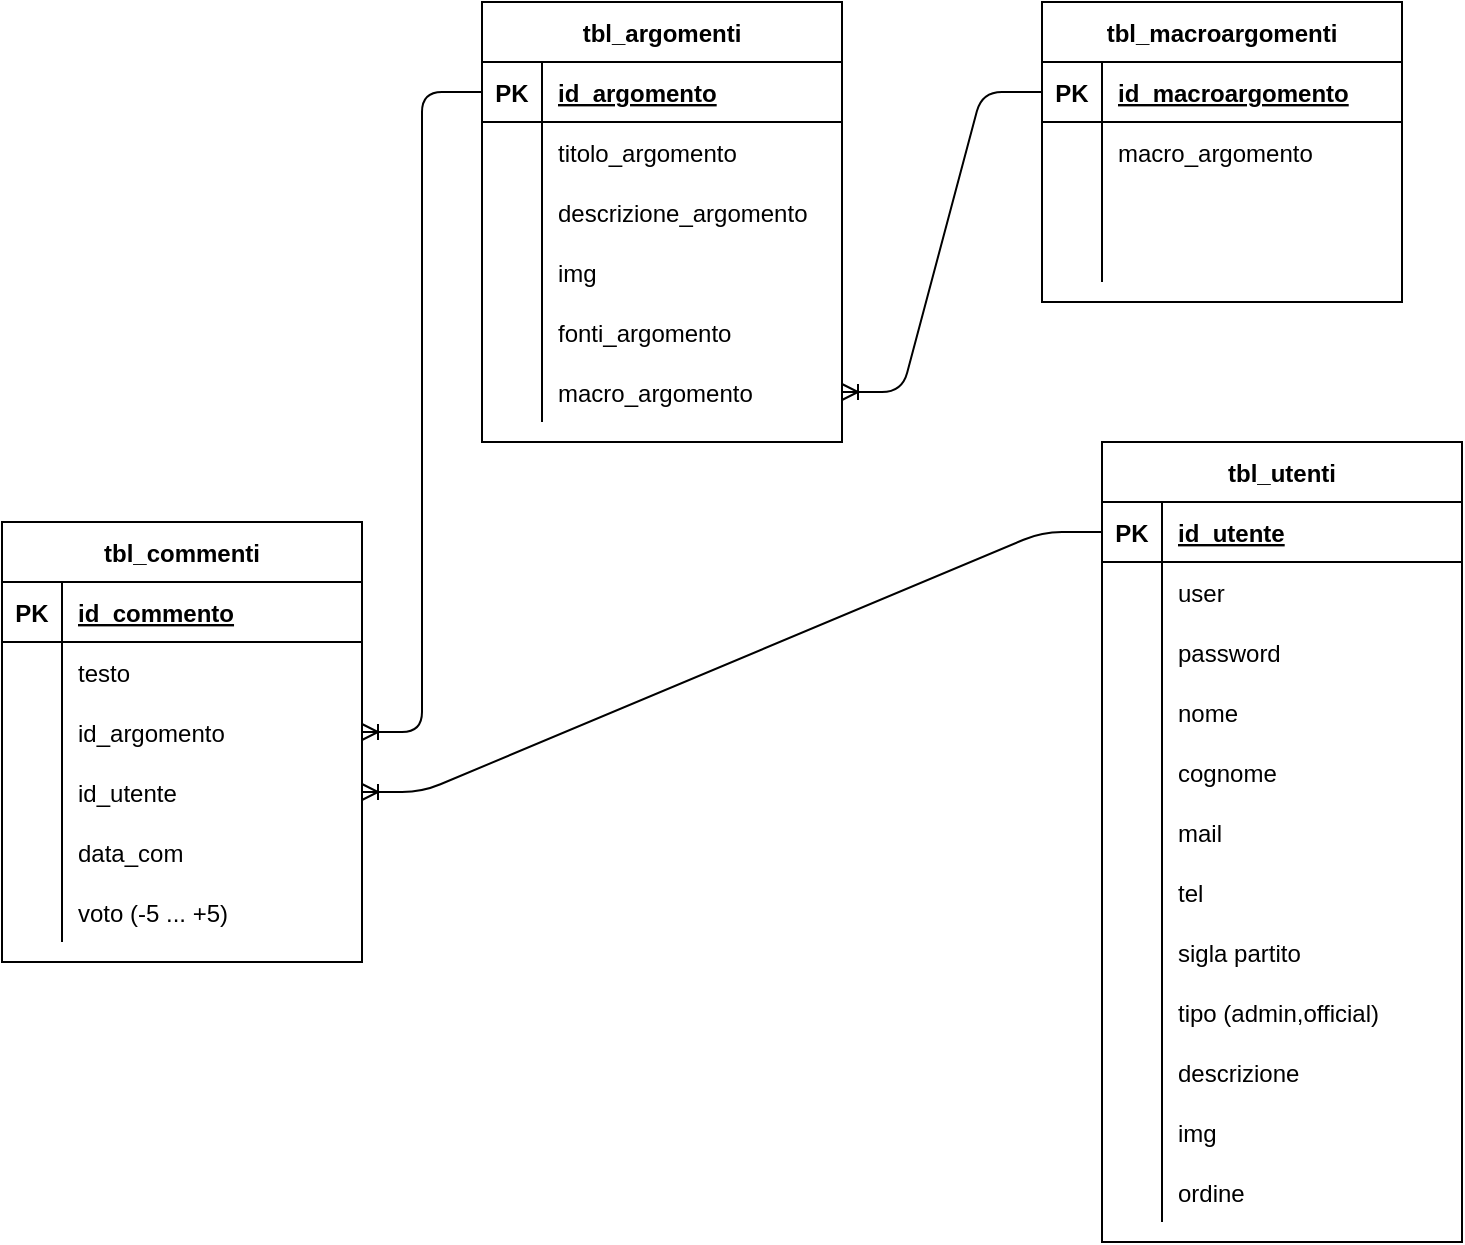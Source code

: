<mxfile version="14.4.2" type="github">
  <diagram id="4fDVjwSigLJuf3alLLdt" name="Page-1">
    <mxGraphModel dx="1108" dy="520" grid="1" gridSize="10" guides="1" tooltips="1" connect="1" arrows="1" fold="1" page="1" pageScale="1" pageWidth="827" pageHeight="1169" math="0" shadow="0">
      <root>
        <mxCell id="0" />
        <mxCell id="1" parent="0" />
        <mxCell id="KxBq6JwYZa9nQKbfNQ8E-1" value="tbl_argomenti" style="shape=table;startSize=30;container=1;collapsible=1;childLayout=tableLayout;fixedRows=1;rowLines=0;fontStyle=1;align=center;resizeLast=1;" parent="1" vertex="1">
          <mxGeometry x="280" y="40" width="180" height="220" as="geometry" />
        </mxCell>
        <mxCell id="KxBq6JwYZa9nQKbfNQ8E-2" value="" style="shape=partialRectangle;collapsible=0;dropTarget=0;pointerEvents=0;fillColor=none;top=0;left=0;bottom=1;right=0;points=[[0,0.5],[1,0.5]];portConstraint=eastwest;" parent="KxBq6JwYZa9nQKbfNQ8E-1" vertex="1">
          <mxGeometry y="30" width="180" height="30" as="geometry" />
        </mxCell>
        <mxCell id="KxBq6JwYZa9nQKbfNQ8E-3" value="PK" style="shape=partialRectangle;connectable=0;fillColor=none;top=0;left=0;bottom=0;right=0;fontStyle=1;overflow=hidden;" parent="KxBq6JwYZa9nQKbfNQ8E-2" vertex="1">
          <mxGeometry width="30" height="30" as="geometry" />
        </mxCell>
        <mxCell id="KxBq6JwYZa9nQKbfNQ8E-4" value="id_argomento" style="shape=partialRectangle;connectable=0;fillColor=none;top=0;left=0;bottom=0;right=0;align=left;spacingLeft=6;fontStyle=5;overflow=hidden;" parent="KxBq6JwYZa9nQKbfNQ8E-2" vertex="1">
          <mxGeometry x="30" width="150" height="30" as="geometry" />
        </mxCell>
        <mxCell id="KxBq6JwYZa9nQKbfNQ8E-5" value="" style="shape=partialRectangle;collapsible=0;dropTarget=0;pointerEvents=0;fillColor=none;top=0;left=0;bottom=0;right=0;points=[[0,0.5],[1,0.5]];portConstraint=eastwest;" parent="KxBq6JwYZa9nQKbfNQ8E-1" vertex="1">
          <mxGeometry y="60" width="180" height="30" as="geometry" />
        </mxCell>
        <mxCell id="KxBq6JwYZa9nQKbfNQ8E-6" value="" style="shape=partialRectangle;connectable=0;fillColor=none;top=0;left=0;bottom=0;right=0;editable=1;overflow=hidden;" parent="KxBq6JwYZa9nQKbfNQ8E-5" vertex="1">
          <mxGeometry width="30" height="30" as="geometry" />
        </mxCell>
        <mxCell id="KxBq6JwYZa9nQKbfNQ8E-7" value="titolo_argomento" style="shape=partialRectangle;connectable=0;fillColor=none;top=0;left=0;bottom=0;right=0;align=left;spacingLeft=6;overflow=hidden;" parent="KxBq6JwYZa9nQKbfNQ8E-5" vertex="1">
          <mxGeometry x="30" width="150" height="30" as="geometry" />
        </mxCell>
        <mxCell id="KxBq6JwYZa9nQKbfNQ8E-8" value="" style="shape=partialRectangle;collapsible=0;dropTarget=0;pointerEvents=0;fillColor=none;top=0;left=0;bottom=0;right=0;points=[[0,0.5],[1,0.5]];portConstraint=eastwest;" parent="KxBq6JwYZa9nQKbfNQ8E-1" vertex="1">
          <mxGeometry y="90" width="180" height="30" as="geometry" />
        </mxCell>
        <mxCell id="KxBq6JwYZa9nQKbfNQ8E-9" value="" style="shape=partialRectangle;connectable=0;fillColor=none;top=0;left=0;bottom=0;right=0;editable=1;overflow=hidden;" parent="KxBq6JwYZa9nQKbfNQ8E-8" vertex="1">
          <mxGeometry width="30" height="30" as="geometry" />
        </mxCell>
        <mxCell id="KxBq6JwYZa9nQKbfNQ8E-10" value="descrizione_argomento" style="shape=partialRectangle;connectable=0;fillColor=none;top=0;left=0;bottom=0;right=0;align=left;spacingLeft=6;overflow=hidden;" parent="KxBq6JwYZa9nQKbfNQ8E-8" vertex="1">
          <mxGeometry x="30" width="150" height="30" as="geometry" />
        </mxCell>
        <mxCell id="KxBq6JwYZa9nQKbfNQ8E-11" value="" style="shape=partialRectangle;collapsible=0;dropTarget=0;pointerEvents=0;fillColor=none;top=0;left=0;bottom=0;right=0;points=[[0,0.5],[1,0.5]];portConstraint=eastwest;" parent="KxBq6JwYZa9nQKbfNQ8E-1" vertex="1">
          <mxGeometry y="120" width="180" height="30" as="geometry" />
        </mxCell>
        <mxCell id="KxBq6JwYZa9nQKbfNQ8E-12" value="" style="shape=partialRectangle;connectable=0;fillColor=none;top=0;left=0;bottom=0;right=0;editable=1;overflow=hidden;" parent="KxBq6JwYZa9nQKbfNQ8E-11" vertex="1">
          <mxGeometry width="30" height="30" as="geometry" />
        </mxCell>
        <mxCell id="KxBq6JwYZa9nQKbfNQ8E-13" value="img" style="shape=partialRectangle;connectable=0;fillColor=none;top=0;left=0;bottom=0;right=0;align=left;spacingLeft=6;overflow=hidden;" parent="KxBq6JwYZa9nQKbfNQ8E-11" vertex="1">
          <mxGeometry x="30" width="150" height="30" as="geometry" />
        </mxCell>
        <mxCell id="KxBq6JwYZa9nQKbfNQ8E-103" value="" style="shape=partialRectangle;collapsible=0;dropTarget=0;pointerEvents=0;fillColor=none;top=0;left=0;bottom=0;right=0;points=[[0,0.5],[1,0.5]];portConstraint=eastwest;" parent="KxBq6JwYZa9nQKbfNQ8E-1" vertex="1">
          <mxGeometry y="150" width="180" height="30" as="geometry" />
        </mxCell>
        <mxCell id="KxBq6JwYZa9nQKbfNQ8E-104" value="" style="shape=partialRectangle;connectable=0;fillColor=none;top=0;left=0;bottom=0;right=0;editable=1;overflow=hidden;" parent="KxBq6JwYZa9nQKbfNQ8E-103" vertex="1">
          <mxGeometry width="30" height="30" as="geometry" />
        </mxCell>
        <mxCell id="KxBq6JwYZa9nQKbfNQ8E-105" value="fonti_argomento" style="shape=partialRectangle;connectable=0;fillColor=none;top=0;left=0;bottom=0;right=0;align=left;spacingLeft=6;overflow=hidden;" parent="KxBq6JwYZa9nQKbfNQ8E-103" vertex="1">
          <mxGeometry x="30" width="150" height="30" as="geometry" />
        </mxCell>
        <mxCell id="KxBq6JwYZa9nQKbfNQ8E-106" value="" style="shape=partialRectangle;collapsible=0;dropTarget=0;pointerEvents=0;fillColor=none;top=0;left=0;bottom=0;right=0;points=[[0,0.5],[1,0.5]];portConstraint=eastwest;" parent="KxBq6JwYZa9nQKbfNQ8E-1" vertex="1">
          <mxGeometry y="180" width="180" height="30" as="geometry" />
        </mxCell>
        <mxCell id="KxBq6JwYZa9nQKbfNQ8E-107" value="" style="shape=partialRectangle;connectable=0;fillColor=none;top=0;left=0;bottom=0;right=0;editable=1;overflow=hidden;" parent="KxBq6JwYZa9nQKbfNQ8E-106" vertex="1">
          <mxGeometry width="30" height="30" as="geometry" />
        </mxCell>
        <mxCell id="KxBq6JwYZa9nQKbfNQ8E-108" value="macro_argomento" style="shape=partialRectangle;connectable=0;fillColor=none;top=0;left=0;bottom=0;right=0;align=left;spacingLeft=6;overflow=hidden;" parent="KxBq6JwYZa9nQKbfNQ8E-106" vertex="1">
          <mxGeometry x="30" width="150" height="30" as="geometry" />
        </mxCell>
        <mxCell id="KxBq6JwYZa9nQKbfNQ8E-14" value="tbl_utenti" style="shape=table;startSize=30;container=1;collapsible=1;childLayout=tableLayout;fixedRows=1;rowLines=0;fontStyle=1;align=center;resizeLast=1;" parent="1" vertex="1">
          <mxGeometry x="590" y="260" width="180" height="400" as="geometry" />
        </mxCell>
        <mxCell id="KxBq6JwYZa9nQKbfNQ8E-15" value="" style="shape=partialRectangle;collapsible=0;dropTarget=0;pointerEvents=0;fillColor=none;top=0;left=0;bottom=1;right=0;points=[[0,0.5],[1,0.5]];portConstraint=eastwest;" parent="KxBq6JwYZa9nQKbfNQ8E-14" vertex="1">
          <mxGeometry y="30" width="180" height="30" as="geometry" />
        </mxCell>
        <mxCell id="KxBq6JwYZa9nQKbfNQ8E-16" value="PK" style="shape=partialRectangle;connectable=0;fillColor=none;top=0;left=0;bottom=0;right=0;fontStyle=1;overflow=hidden;" parent="KxBq6JwYZa9nQKbfNQ8E-15" vertex="1">
          <mxGeometry width="30" height="30" as="geometry" />
        </mxCell>
        <mxCell id="KxBq6JwYZa9nQKbfNQ8E-17" value="id_utente" style="shape=partialRectangle;connectable=0;fillColor=none;top=0;left=0;bottom=0;right=0;align=left;spacingLeft=6;fontStyle=5;overflow=hidden;" parent="KxBq6JwYZa9nQKbfNQ8E-15" vertex="1">
          <mxGeometry x="30" width="150" height="30" as="geometry" />
        </mxCell>
        <mxCell id="KxBq6JwYZa9nQKbfNQ8E-18" value="" style="shape=partialRectangle;collapsible=0;dropTarget=0;pointerEvents=0;fillColor=none;top=0;left=0;bottom=0;right=0;points=[[0,0.5],[1,0.5]];portConstraint=eastwest;" parent="KxBq6JwYZa9nQKbfNQ8E-14" vertex="1">
          <mxGeometry y="60" width="180" height="30" as="geometry" />
        </mxCell>
        <mxCell id="KxBq6JwYZa9nQKbfNQ8E-19" value="" style="shape=partialRectangle;connectable=0;fillColor=none;top=0;left=0;bottom=0;right=0;editable=1;overflow=hidden;" parent="KxBq6JwYZa9nQKbfNQ8E-18" vertex="1">
          <mxGeometry width="30" height="30" as="geometry" />
        </mxCell>
        <mxCell id="KxBq6JwYZa9nQKbfNQ8E-20" value="user" style="shape=partialRectangle;connectable=0;fillColor=none;top=0;left=0;bottom=0;right=0;align=left;spacingLeft=6;overflow=hidden;" parent="KxBq6JwYZa9nQKbfNQ8E-18" vertex="1">
          <mxGeometry x="30" width="150" height="30" as="geometry" />
        </mxCell>
        <mxCell id="KxBq6JwYZa9nQKbfNQ8E-21" value="" style="shape=partialRectangle;collapsible=0;dropTarget=0;pointerEvents=0;fillColor=none;top=0;left=0;bottom=0;right=0;points=[[0,0.5],[1,0.5]];portConstraint=eastwest;" parent="KxBq6JwYZa9nQKbfNQ8E-14" vertex="1">
          <mxGeometry y="90" width="180" height="30" as="geometry" />
        </mxCell>
        <mxCell id="KxBq6JwYZa9nQKbfNQ8E-22" value="" style="shape=partialRectangle;connectable=0;fillColor=none;top=0;left=0;bottom=0;right=0;editable=1;overflow=hidden;" parent="KxBq6JwYZa9nQKbfNQ8E-21" vertex="1">
          <mxGeometry width="30" height="30" as="geometry" />
        </mxCell>
        <mxCell id="KxBq6JwYZa9nQKbfNQ8E-23" value="password" style="shape=partialRectangle;connectable=0;fillColor=none;top=0;left=0;bottom=0;right=0;align=left;spacingLeft=6;overflow=hidden;" parent="KxBq6JwYZa9nQKbfNQ8E-21" vertex="1">
          <mxGeometry x="30" width="150" height="30" as="geometry" />
        </mxCell>
        <mxCell id="KxBq6JwYZa9nQKbfNQ8E-24" value="" style="shape=partialRectangle;collapsible=0;dropTarget=0;pointerEvents=0;fillColor=none;top=0;left=0;bottom=0;right=0;points=[[0,0.5],[1,0.5]];portConstraint=eastwest;" parent="KxBq6JwYZa9nQKbfNQ8E-14" vertex="1">
          <mxGeometry y="120" width="180" height="30" as="geometry" />
        </mxCell>
        <mxCell id="KxBq6JwYZa9nQKbfNQ8E-25" value="" style="shape=partialRectangle;connectable=0;fillColor=none;top=0;left=0;bottom=0;right=0;editable=1;overflow=hidden;" parent="KxBq6JwYZa9nQKbfNQ8E-24" vertex="1">
          <mxGeometry width="30" height="30" as="geometry" />
        </mxCell>
        <mxCell id="KxBq6JwYZa9nQKbfNQ8E-26" value="nome" style="shape=partialRectangle;connectable=0;fillColor=none;top=0;left=0;bottom=0;right=0;align=left;spacingLeft=6;overflow=hidden;" parent="KxBq6JwYZa9nQKbfNQ8E-24" vertex="1">
          <mxGeometry x="30" width="150" height="30" as="geometry" />
        </mxCell>
        <mxCell id="KxBq6JwYZa9nQKbfNQ8E-27" value="" style="shape=partialRectangle;collapsible=0;dropTarget=0;pointerEvents=0;fillColor=none;top=0;left=0;bottom=0;right=0;points=[[0,0.5],[1,0.5]];portConstraint=eastwest;" parent="KxBq6JwYZa9nQKbfNQ8E-14" vertex="1">
          <mxGeometry y="150" width="180" height="30" as="geometry" />
        </mxCell>
        <mxCell id="KxBq6JwYZa9nQKbfNQ8E-28" value="" style="shape=partialRectangle;connectable=0;fillColor=none;top=0;left=0;bottom=0;right=0;editable=1;overflow=hidden;" parent="KxBq6JwYZa9nQKbfNQ8E-27" vertex="1">
          <mxGeometry width="30" height="30" as="geometry" />
        </mxCell>
        <mxCell id="KxBq6JwYZa9nQKbfNQ8E-29" value="cognome" style="shape=partialRectangle;connectable=0;fillColor=none;top=0;left=0;bottom=0;right=0;align=left;spacingLeft=6;overflow=hidden;" parent="KxBq6JwYZa9nQKbfNQ8E-27" vertex="1">
          <mxGeometry x="30" width="150" height="30" as="geometry" />
        </mxCell>
        <mxCell id="KxBq6JwYZa9nQKbfNQ8E-85" value="" style="shape=partialRectangle;collapsible=0;dropTarget=0;pointerEvents=0;fillColor=none;top=0;left=0;bottom=0;right=0;points=[[0,0.5],[1,0.5]];portConstraint=eastwest;" parent="KxBq6JwYZa9nQKbfNQ8E-14" vertex="1">
          <mxGeometry y="180" width="180" height="30" as="geometry" />
        </mxCell>
        <mxCell id="KxBq6JwYZa9nQKbfNQ8E-86" value="" style="shape=partialRectangle;connectable=0;fillColor=none;top=0;left=0;bottom=0;right=0;editable=1;overflow=hidden;" parent="KxBq6JwYZa9nQKbfNQ8E-85" vertex="1">
          <mxGeometry width="30" height="30" as="geometry" />
        </mxCell>
        <mxCell id="KxBq6JwYZa9nQKbfNQ8E-87" value="mail" style="shape=partialRectangle;connectable=0;fillColor=none;top=0;left=0;bottom=0;right=0;align=left;spacingLeft=6;overflow=hidden;" parent="KxBq6JwYZa9nQKbfNQ8E-85" vertex="1">
          <mxGeometry x="30" width="150" height="30" as="geometry" />
        </mxCell>
        <mxCell id="KxBq6JwYZa9nQKbfNQ8E-88" value="" style="shape=partialRectangle;collapsible=0;dropTarget=0;pointerEvents=0;fillColor=none;top=0;left=0;bottom=0;right=0;points=[[0,0.5],[1,0.5]];portConstraint=eastwest;" parent="KxBq6JwYZa9nQKbfNQ8E-14" vertex="1">
          <mxGeometry y="210" width="180" height="30" as="geometry" />
        </mxCell>
        <mxCell id="KxBq6JwYZa9nQKbfNQ8E-89" value="" style="shape=partialRectangle;connectable=0;fillColor=none;top=0;left=0;bottom=0;right=0;editable=1;overflow=hidden;" parent="KxBq6JwYZa9nQKbfNQ8E-88" vertex="1">
          <mxGeometry width="30" height="30" as="geometry" />
        </mxCell>
        <mxCell id="KxBq6JwYZa9nQKbfNQ8E-90" value="tel" style="shape=partialRectangle;connectable=0;fillColor=none;top=0;left=0;bottom=0;right=0;align=left;spacingLeft=6;overflow=hidden;" parent="KxBq6JwYZa9nQKbfNQ8E-88" vertex="1">
          <mxGeometry x="30" width="150" height="30" as="geometry" />
        </mxCell>
        <mxCell id="KxBq6JwYZa9nQKbfNQ8E-91" value="" style="shape=partialRectangle;collapsible=0;dropTarget=0;pointerEvents=0;fillColor=none;top=0;left=0;bottom=0;right=0;points=[[0,0.5],[1,0.5]];portConstraint=eastwest;" parent="KxBq6JwYZa9nQKbfNQ8E-14" vertex="1">
          <mxGeometry y="240" width="180" height="30" as="geometry" />
        </mxCell>
        <mxCell id="KxBq6JwYZa9nQKbfNQ8E-92" value="" style="shape=partialRectangle;connectable=0;fillColor=none;top=0;left=0;bottom=0;right=0;editable=1;overflow=hidden;" parent="KxBq6JwYZa9nQKbfNQ8E-91" vertex="1">
          <mxGeometry width="30" height="30" as="geometry" />
        </mxCell>
        <mxCell id="KxBq6JwYZa9nQKbfNQ8E-93" value="sigla partito" style="shape=partialRectangle;connectable=0;fillColor=none;top=0;left=0;bottom=0;right=0;align=left;spacingLeft=6;overflow=hidden;" parent="KxBq6JwYZa9nQKbfNQ8E-91" vertex="1">
          <mxGeometry x="30" width="150" height="30" as="geometry" />
        </mxCell>
        <mxCell id="KxBq6JwYZa9nQKbfNQ8E-94" value="" style="shape=partialRectangle;collapsible=0;dropTarget=0;pointerEvents=0;fillColor=none;top=0;left=0;bottom=0;right=0;points=[[0,0.5],[1,0.5]];portConstraint=eastwest;" parent="KxBq6JwYZa9nQKbfNQ8E-14" vertex="1">
          <mxGeometry y="270" width="180" height="30" as="geometry" />
        </mxCell>
        <mxCell id="KxBq6JwYZa9nQKbfNQ8E-95" value="" style="shape=partialRectangle;connectable=0;fillColor=none;top=0;left=0;bottom=0;right=0;editable=1;overflow=hidden;" parent="KxBq6JwYZa9nQKbfNQ8E-94" vertex="1">
          <mxGeometry width="30" height="30" as="geometry" />
        </mxCell>
        <mxCell id="KxBq6JwYZa9nQKbfNQ8E-96" value="tipo (admin,official)" style="shape=partialRectangle;connectable=0;fillColor=none;top=0;left=0;bottom=0;right=0;align=left;spacingLeft=6;overflow=hidden;" parent="KxBq6JwYZa9nQKbfNQ8E-94" vertex="1">
          <mxGeometry x="30" width="150" height="30" as="geometry" />
        </mxCell>
        <mxCell id="KxBq6JwYZa9nQKbfNQ8E-97" value="" style="shape=partialRectangle;collapsible=0;dropTarget=0;pointerEvents=0;fillColor=none;top=0;left=0;bottom=0;right=0;points=[[0,0.5],[1,0.5]];portConstraint=eastwest;" parent="KxBq6JwYZa9nQKbfNQ8E-14" vertex="1">
          <mxGeometry y="300" width="180" height="30" as="geometry" />
        </mxCell>
        <mxCell id="KxBq6JwYZa9nQKbfNQ8E-98" value="" style="shape=partialRectangle;connectable=0;fillColor=none;top=0;left=0;bottom=0;right=0;editable=1;overflow=hidden;" parent="KxBq6JwYZa9nQKbfNQ8E-97" vertex="1">
          <mxGeometry width="30" height="30" as="geometry" />
        </mxCell>
        <mxCell id="KxBq6JwYZa9nQKbfNQ8E-99" value="descrizione" style="shape=partialRectangle;connectable=0;fillColor=none;top=0;left=0;bottom=0;right=0;align=left;spacingLeft=6;overflow=hidden;" parent="KxBq6JwYZa9nQKbfNQ8E-97" vertex="1">
          <mxGeometry x="30" width="150" height="30" as="geometry" />
        </mxCell>
        <mxCell id="KxBq6JwYZa9nQKbfNQ8E-100" value="" style="shape=partialRectangle;collapsible=0;dropTarget=0;pointerEvents=0;fillColor=none;top=0;left=0;bottom=0;right=0;points=[[0,0.5],[1,0.5]];portConstraint=eastwest;" parent="KxBq6JwYZa9nQKbfNQ8E-14" vertex="1">
          <mxGeometry y="330" width="180" height="30" as="geometry" />
        </mxCell>
        <mxCell id="KxBq6JwYZa9nQKbfNQ8E-101" value="" style="shape=partialRectangle;connectable=0;fillColor=none;top=0;left=0;bottom=0;right=0;editable=1;overflow=hidden;" parent="KxBq6JwYZa9nQKbfNQ8E-100" vertex="1">
          <mxGeometry width="30" height="30" as="geometry" />
        </mxCell>
        <mxCell id="KxBq6JwYZa9nQKbfNQ8E-102" value="img" style="shape=partialRectangle;connectable=0;fillColor=none;top=0;left=0;bottom=0;right=0;align=left;spacingLeft=6;overflow=hidden;" parent="KxBq6JwYZa9nQKbfNQ8E-100" vertex="1">
          <mxGeometry x="30" width="150" height="30" as="geometry" />
        </mxCell>
        <mxCell id="GZ0xSTSQisujZCjaadIc-1" value="" style="shape=partialRectangle;collapsible=0;dropTarget=0;pointerEvents=0;fillColor=none;top=0;left=0;bottom=0;right=0;points=[[0,0.5],[1,0.5]];portConstraint=eastwest;" vertex="1" parent="KxBq6JwYZa9nQKbfNQ8E-14">
          <mxGeometry y="360" width="180" height="30" as="geometry" />
        </mxCell>
        <mxCell id="GZ0xSTSQisujZCjaadIc-2" value="" style="shape=partialRectangle;connectable=0;fillColor=none;top=0;left=0;bottom=0;right=0;editable=1;overflow=hidden;" vertex="1" parent="GZ0xSTSQisujZCjaadIc-1">
          <mxGeometry width="30" height="30" as="geometry" />
        </mxCell>
        <mxCell id="GZ0xSTSQisujZCjaadIc-3" value="ordine" style="shape=partialRectangle;connectable=0;fillColor=none;top=0;left=0;bottom=0;right=0;align=left;spacingLeft=6;overflow=hidden;" vertex="1" parent="GZ0xSTSQisujZCjaadIc-1">
          <mxGeometry x="30" width="150" height="30" as="geometry" />
        </mxCell>
        <mxCell id="KxBq6JwYZa9nQKbfNQ8E-109" value="tbl_macroargomenti" style="shape=table;startSize=30;container=1;collapsible=1;childLayout=tableLayout;fixedRows=1;rowLines=0;fontStyle=1;align=center;resizeLast=1;" parent="1" vertex="1">
          <mxGeometry x="560" y="40" width="180" height="150" as="geometry" />
        </mxCell>
        <mxCell id="KxBq6JwYZa9nQKbfNQ8E-110" value="" style="shape=partialRectangle;collapsible=0;dropTarget=0;pointerEvents=0;fillColor=none;top=0;left=0;bottom=1;right=0;points=[[0,0.5],[1,0.5]];portConstraint=eastwest;" parent="KxBq6JwYZa9nQKbfNQ8E-109" vertex="1">
          <mxGeometry y="30" width="180" height="30" as="geometry" />
        </mxCell>
        <mxCell id="KxBq6JwYZa9nQKbfNQ8E-111" value="PK" style="shape=partialRectangle;connectable=0;fillColor=none;top=0;left=0;bottom=0;right=0;fontStyle=1;overflow=hidden;" parent="KxBq6JwYZa9nQKbfNQ8E-110" vertex="1">
          <mxGeometry width="30" height="30" as="geometry" />
        </mxCell>
        <mxCell id="KxBq6JwYZa9nQKbfNQ8E-112" value="id_macroargomento" style="shape=partialRectangle;connectable=0;fillColor=none;top=0;left=0;bottom=0;right=0;align=left;spacingLeft=6;fontStyle=5;overflow=hidden;" parent="KxBq6JwYZa9nQKbfNQ8E-110" vertex="1">
          <mxGeometry x="30" width="150" height="30" as="geometry" />
        </mxCell>
        <mxCell id="KxBq6JwYZa9nQKbfNQ8E-113" value="" style="shape=partialRectangle;collapsible=0;dropTarget=0;pointerEvents=0;fillColor=none;top=0;left=0;bottom=0;right=0;points=[[0,0.5],[1,0.5]];portConstraint=eastwest;" parent="KxBq6JwYZa9nQKbfNQ8E-109" vertex="1">
          <mxGeometry y="60" width="180" height="30" as="geometry" />
        </mxCell>
        <mxCell id="KxBq6JwYZa9nQKbfNQ8E-114" value="" style="shape=partialRectangle;connectable=0;fillColor=none;top=0;left=0;bottom=0;right=0;editable=1;overflow=hidden;" parent="KxBq6JwYZa9nQKbfNQ8E-113" vertex="1">
          <mxGeometry width="30" height="30" as="geometry" />
        </mxCell>
        <mxCell id="KxBq6JwYZa9nQKbfNQ8E-115" value="macro_argomento" style="shape=partialRectangle;connectable=0;fillColor=none;top=0;left=0;bottom=0;right=0;align=left;spacingLeft=6;overflow=hidden;" parent="KxBq6JwYZa9nQKbfNQ8E-113" vertex="1">
          <mxGeometry x="30" width="150" height="30" as="geometry" />
        </mxCell>
        <mxCell id="KxBq6JwYZa9nQKbfNQ8E-116" value="" style="shape=partialRectangle;collapsible=0;dropTarget=0;pointerEvents=0;fillColor=none;top=0;left=0;bottom=0;right=0;points=[[0,0.5],[1,0.5]];portConstraint=eastwest;" parent="KxBq6JwYZa9nQKbfNQ8E-109" vertex="1">
          <mxGeometry y="90" width="180" height="30" as="geometry" />
        </mxCell>
        <mxCell id="KxBq6JwYZa9nQKbfNQ8E-117" value="" style="shape=partialRectangle;connectable=0;fillColor=none;top=0;left=0;bottom=0;right=0;editable=1;overflow=hidden;" parent="KxBq6JwYZa9nQKbfNQ8E-116" vertex="1">
          <mxGeometry width="30" height="30" as="geometry" />
        </mxCell>
        <mxCell id="KxBq6JwYZa9nQKbfNQ8E-118" value="" style="shape=partialRectangle;connectable=0;fillColor=none;top=0;left=0;bottom=0;right=0;align=left;spacingLeft=6;overflow=hidden;" parent="KxBq6JwYZa9nQKbfNQ8E-116" vertex="1">
          <mxGeometry x="30" width="150" height="30" as="geometry" />
        </mxCell>
        <mxCell id="KxBq6JwYZa9nQKbfNQ8E-119" value="" style="shape=partialRectangle;collapsible=0;dropTarget=0;pointerEvents=0;fillColor=none;top=0;left=0;bottom=0;right=0;points=[[0,0.5],[1,0.5]];portConstraint=eastwest;" parent="KxBq6JwYZa9nQKbfNQ8E-109" vertex="1">
          <mxGeometry y="120" width="180" height="20" as="geometry" />
        </mxCell>
        <mxCell id="KxBq6JwYZa9nQKbfNQ8E-120" value="" style="shape=partialRectangle;connectable=0;fillColor=none;top=0;left=0;bottom=0;right=0;editable=1;overflow=hidden;" parent="KxBq6JwYZa9nQKbfNQ8E-119" vertex="1">
          <mxGeometry width="30" height="20" as="geometry" />
        </mxCell>
        <mxCell id="KxBq6JwYZa9nQKbfNQ8E-121" value="" style="shape=partialRectangle;connectable=0;fillColor=none;top=0;left=0;bottom=0;right=0;align=left;spacingLeft=6;overflow=hidden;" parent="KxBq6JwYZa9nQKbfNQ8E-119" vertex="1">
          <mxGeometry x="30" width="150" height="20" as="geometry" />
        </mxCell>
        <mxCell id="KxBq6JwYZa9nQKbfNQ8E-122" value="tbl_commenti" style="shape=table;startSize=30;container=1;collapsible=1;childLayout=tableLayout;fixedRows=1;rowLines=0;fontStyle=1;align=center;resizeLast=1;" parent="1" vertex="1">
          <mxGeometry x="40" y="300" width="180" height="220" as="geometry" />
        </mxCell>
        <mxCell id="KxBq6JwYZa9nQKbfNQ8E-123" value="" style="shape=partialRectangle;collapsible=0;dropTarget=0;pointerEvents=0;fillColor=none;top=0;left=0;bottom=1;right=0;points=[[0,0.5],[1,0.5]];portConstraint=eastwest;" parent="KxBq6JwYZa9nQKbfNQ8E-122" vertex="1">
          <mxGeometry y="30" width="180" height="30" as="geometry" />
        </mxCell>
        <mxCell id="KxBq6JwYZa9nQKbfNQ8E-124" value="PK" style="shape=partialRectangle;connectable=0;fillColor=none;top=0;left=0;bottom=0;right=0;fontStyle=1;overflow=hidden;" parent="KxBq6JwYZa9nQKbfNQ8E-123" vertex="1">
          <mxGeometry width="30" height="30" as="geometry" />
        </mxCell>
        <mxCell id="KxBq6JwYZa9nQKbfNQ8E-125" value="id_commento" style="shape=partialRectangle;connectable=0;fillColor=none;top=0;left=0;bottom=0;right=0;align=left;spacingLeft=6;fontStyle=5;overflow=hidden;" parent="KxBq6JwYZa9nQKbfNQ8E-123" vertex="1">
          <mxGeometry x="30" width="150" height="30" as="geometry" />
        </mxCell>
        <mxCell id="KxBq6JwYZa9nQKbfNQ8E-126" value="" style="shape=partialRectangle;collapsible=0;dropTarget=0;pointerEvents=0;fillColor=none;top=0;left=0;bottom=0;right=0;points=[[0,0.5],[1,0.5]];portConstraint=eastwest;" parent="KxBq6JwYZa9nQKbfNQ8E-122" vertex="1">
          <mxGeometry y="60" width="180" height="30" as="geometry" />
        </mxCell>
        <mxCell id="KxBq6JwYZa9nQKbfNQ8E-127" value="" style="shape=partialRectangle;connectable=0;fillColor=none;top=0;left=0;bottom=0;right=0;editable=1;overflow=hidden;" parent="KxBq6JwYZa9nQKbfNQ8E-126" vertex="1">
          <mxGeometry width="30" height="30" as="geometry" />
        </mxCell>
        <mxCell id="KxBq6JwYZa9nQKbfNQ8E-128" value="testo" style="shape=partialRectangle;connectable=0;fillColor=none;top=0;left=0;bottom=0;right=0;align=left;spacingLeft=6;overflow=hidden;" parent="KxBq6JwYZa9nQKbfNQ8E-126" vertex="1">
          <mxGeometry x="30" width="150" height="30" as="geometry" />
        </mxCell>
        <mxCell id="KxBq6JwYZa9nQKbfNQ8E-129" value="" style="shape=partialRectangle;collapsible=0;dropTarget=0;pointerEvents=0;fillColor=none;top=0;left=0;bottom=0;right=0;points=[[0,0.5],[1,0.5]];portConstraint=eastwest;" parent="KxBq6JwYZa9nQKbfNQ8E-122" vertex="1">
          <mxGeometry y="90" width="180" height="30" as="geometry" />
        </mxCell>
        <mxCell id="KxBq6JwYZa9nQKbfNQ8E-130" value="" style="shape=partialRectangle;connectable=0;fillColor=none;top=0;left=0;bottom=0;right=0;editable=1;overflow=hidden;" parent="KxBq6JwYZa9nQKbfNQ8E-129" vertex="1">
          <mxGeometry width="30" height="30" as="geometry" />
        </mxCell>
        <mxCell id="KxBq6JwYZa9nQKbfNQ8E-131" value="id_argomento" style="shape=partialRectangle;connectable=0;fillColor=none;top=0;left=0;bottom=0;right=0;align=left;spacingLeft=6;overflow=hidden;" parent="KxBq6JwYZa9nQKbfNQ8E-129" vertex="1">
          <mxGeometry x="30" width="150" height="30" as="geometry" />
        </mxCell>
        <mxCell id="KxBq6JwYZa9nQKbfNQ8E-132" value="" style="shape=partialRectangle;collapsible=0;dropTarget=0;pointerEvents=0;fillColor=none;top=0;left=0;bottom=0;right=0;points=[[0,0.5],[1,0.5]];portConstraint=eastwest;" parent="KxBq6JwYZa9nQKbfNQ8E-122" vertex="1">
          <mxGeometry y="120" width="180" height="30" as="geometry" />
        </mxCell>
        <mxCell id="KxBq6JwYZa9nQKbfNQ8E-133" value="" style="shape=partialRectangle;connectable=0;fillColor=none;top=0;left=0;bottom=0;right=0;editable=1;overflow=hidden;" parent="KxBq6JwYZa9nQKbfNQ8E-132" vertex="1">
          <mxGeometry width="30" height="30" as="geometry" />
        </mxCell>
        <mxCell id="KxBq6JwYZa9nQKbfNQ8E-134" value="id_utente" style="shape=partialRectangle;connectable=0;fillColor=none;top=0;left=0;bottom=0;right=0;align=left;spacingLeft=6;overflow=hidden;" parent="KxBq6JwYZa9nQKbfNQ8E-132" vertex="1">
          <mxGeometry x="30" width="150" height="30" as="geometry" />
        </mxCell>
        <mxCell id="KxBq6JwYZa9nQKbfNQ8E-135" value="" style="shape=partialRectangle;collapsible=0;dropTarget=0;pointerEvents=0;fillColor=none;top=0;left=0;bottom=0;right=0;points=[[0,0.5],[1,0.5]];portConstraint=eastwest;" parent="KxBq6JwYZa9nQKbfNQ8E-122" vertex="1">
          <mxGeometry y="150" width="180" height="30" as="geometry" />
        </mxCell>
        <mxCell id="KxBq6JwYZa9nQKbfNQ8E-136" value="" style="shape=partialRectangle;connectable=0;fillColor=none;top=0;left=0;bottom=0;right=0;editable=1;overflow=hidden;" parent="KxBq6JwYZa9nQKbfNQ8E-135" vertex="1">
          <mxGeometry width="30" height="30" as="geometry" />
        </mxCell>
        <mxCell id="KxBq6JwYZa9nQKbfNQ8E-137" value="data_com" style="shape=partialRectangle;connectable=0;fillColor=none;top=0;left=0;bottom=0;right=0;align=left;spacingLeft=6;overflow=hidden;" parent="KxBq6JwYZa9nQKbfNQ8E-135" vertex="1">
          <mxGeometry x="30" width="150" height="30" as="geometry" />
        </mxCell>
        <mxCell id="KxBq6JwYZa9nQKbfNQ8E-138" value="" style="shape=partialRectangle;collapsible=0;dropTarget=0;pointerEvents=0;fillColor=none;top=0;left=0;bottom=0;right=0;points=[[0,0.5],[1,0.5]];portConstraint=eastwest;" parent="KxBq6JwYZa9nQKbfNQ8E-122" vertex="1">
          <mxGeometry y="180" width="180" height="30" as="geometry" />
        </mxCell>
        <mxCell id="KxBq6JwYZa9nQKbfNQ8E-139" value="" style="shape=partialRectangle;connectable=0;fillColor=none;top=0;left=0;bottom=0;right=0;editable=1;overflow=hidden;" parent="KxBq6JwYZa9nQKbfNQ8E-138" vertex="1">
          <mxGeometry width="30" height="30" as="geometry" />
        </mxCell>
        <mxCell id="KxBq6JwYZa9nQKbfNQ8E-140" value="voto (-5 ... +5)" style="shape=partialRectangle;connectable=0;fillColor=none;top=0;left=0;bottom=0;right=0;align=left;spacingLeft=6;overflow=hidden;" parent="KxBq6JwYZa9nQKbfNQ8E-138" vertex="1">
          <mxGeometry x="30" width="150" height="30" as="geometry" />
        </mxCell>
        <mxCell id="KxBq6JwYZa9nQKbfNQ8E-142" value="" style="edgeStyle=entityRelationEdgeStyle;fontSize=12;html=1;endArrow=ERoneToMany;exitX=0;exitY=0.5;exitDx=0;exitDy=0;entryX=1;entryY=0.5;entryDx=0;entryDy=0;" parent="1" source="KxBq6JwYZa9nQKbfNQ8E-110" target="KxBq6JwYZa9nQKbfNQ8E-106" edge="1">
          <mxGeometry width="100" height="100" relative="1" as="geometry">
            <mxPoint x="420" y="310" as="sourcePoint" />
            <mxPoint x="430" y="130" as="targetPoint" />
          </mxGeometry>
        </mxCell>
        <mxCell id="KxBq6JwYZa9nQKbfNQ8E-143" value="" style="edgeStyle=entityRelationEdgeStyle;fontSize=12;html=1;endArrow=ERoneToMany;exitX=0;exitY=0.5;exitDx=0;exitDy=0;entryX=1;entryY=0.5;entryDx=0;entryDy=0;" parent="1" source="KxBq6JwYZa9nQKbfNQ8E-15" target="KxBq6JwYZa9nQKbfNQ8E-132" edge="1">
          <mxGeometry width="100" height="100" relative="1" as="geometry">
            <mxPoint x="380" y="270" as="sourcePoint" />
            <mxPoint x="330" y="410" as="targetPoint" />
          </mxGeometry>
        </mxCell>
        <mxCell id="KxBq6JwYZa9nQKbfNQ8E-144" value="" style="edgeStyle=entityRelationEdgeStyle;fontSize=12;html=1;endArrow=ERoneToMany;exitX=0;exitY=0.5;exitDx=0;exitDy=0;entryX=1;entryY=0.5;entryDx=0;entryDy=0;" parent="1" source="KxBq6JwYZa9nQKbfNQ8E-2" target="KxBq6JwYZa9nQKbfNQ8E-129" edge="1">
          <mxGeometry width="100" height="100" relative="1" as="geometry">
            <mxPoint x="420" y="290" as="sourcePoint" />
            <mxPoint x="520" y="190" as="targetPoint" />
          </mxGeometry>
        </mxCell>
      </root>
    </mxGraphModel>
  </diagram>
</mxfile>
